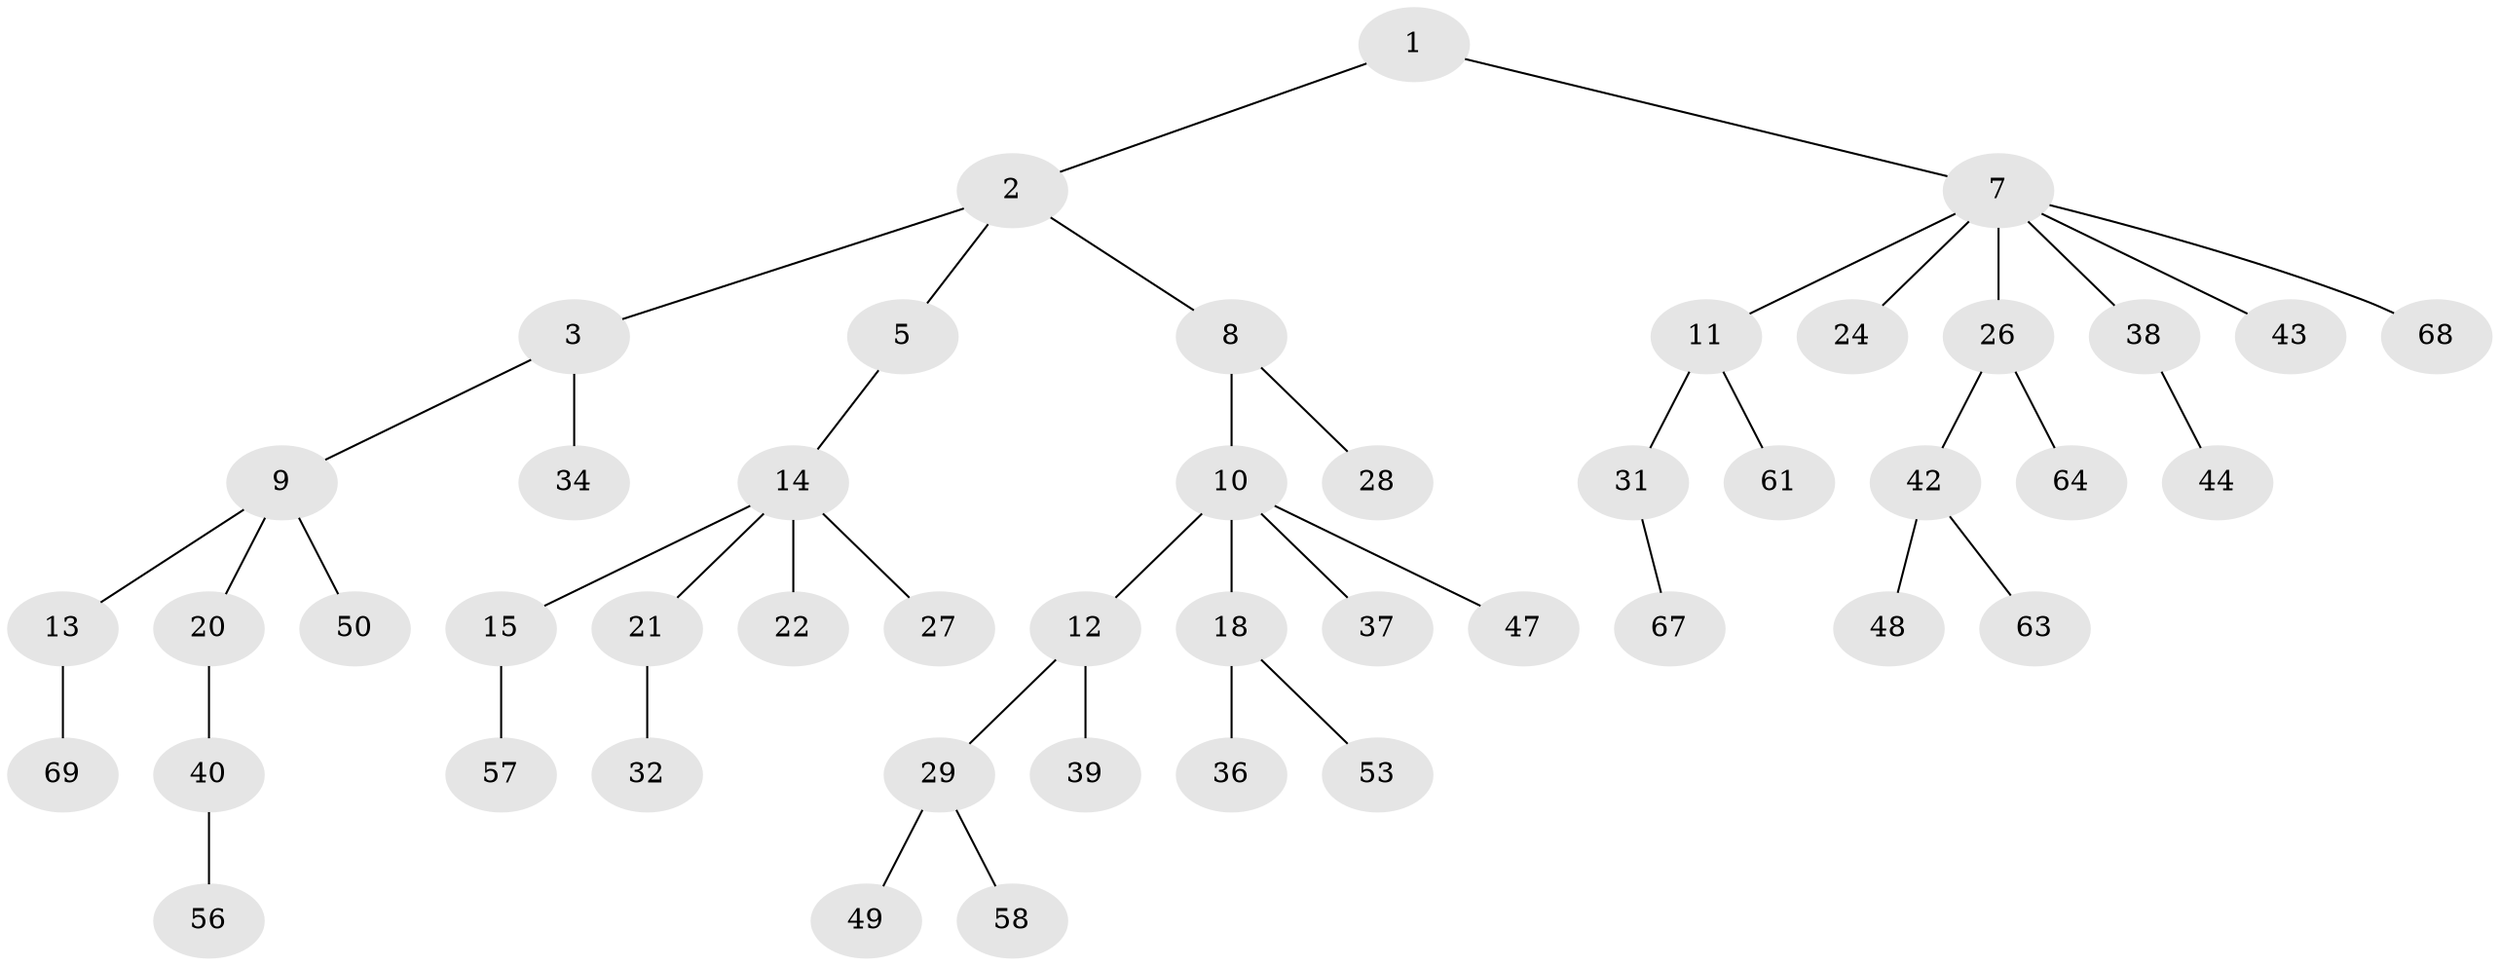 // original degree distribution, {3: 0.1527777777777778, 2: 0.2222222222222222, 4: 0.06944444444444445, 5: 0.041666666666666664, 6: 0.013888888888888888, 1: 0.5}
// Generated by graph-tools (version 1.1) at 2025/42/03/06/25 10:42:06]
// undirected, 47 vertices, 46 edges
graph export_dot {
graph [start="1"]
  node [color=gray90,style=filled];
  1 [super="+41"];
  2 [super="+4"];
  3 [super="+6"];
  5 [super="+65"];
  7 [super="+17"];
  8 [super="+19"];
  9 [super="+60"];
  10 [super="+25"];
  11 [super="+55"];
  12 [super="+70"];
  13 [super="+16"];
  14 [super="+59"];
  15 [super="+33"];
  18 [super="+23"];
  20;
  21;
  22;
  24;
  26;
  27;
  28 [super="+54"];
  29 [super="+30"];
  31 [super="+62"];
  32 [super="+35"];
  34;
  36;
  37;
  38 [super="+46"];
  39;
  40 [super="+45"];
  42 [super="+52"];
  43 [super="+51"];
  44 [super="+72"];
  47;
  48;
  49;
  50;
  53 [super="+66"];
  56;
  57;
  58;
  61;
  63 [super="+71"];
  64;
  67;
  68;
  69;
  1 -- 2;
  1 -- 7;
  2 -- 3;
  2 -- 8;
  2 -- 5;
  3 -- 34;
  3 -- 9;
  5 -- 14;
  7 -- 11;
  7 -- 26;
  7 -- 68;
  7 -- 38;
  7 -- 24;
  7 -- 43;
  8 -- 10;
  8 -- 28;
  9 -- 13;
  9 -- 20;
  9 -- 50;
  10 -- 12;
  10 -- 18;
  10 -- 37;
  10 -- 47;
  11 -- 31;
  11 -- 61;
  12 -- 29;
  12 -- 39;
  13 -- 69;
  14 -- 15;
  14 -- 21;
  14 -- 22;
  14 -- 27;
  15 -- 57;
  18 -- 36;
  18 -- 53;
  20 -- 40;
  21 -- 32;
  26 -- 42;
  26 -- 64;
  29 -- 49;
  29 -- 58;
  31 -- 67;
  38 -- 44;
  40 -- 56;
  42 -- 48;
  42 -- 63;
}

